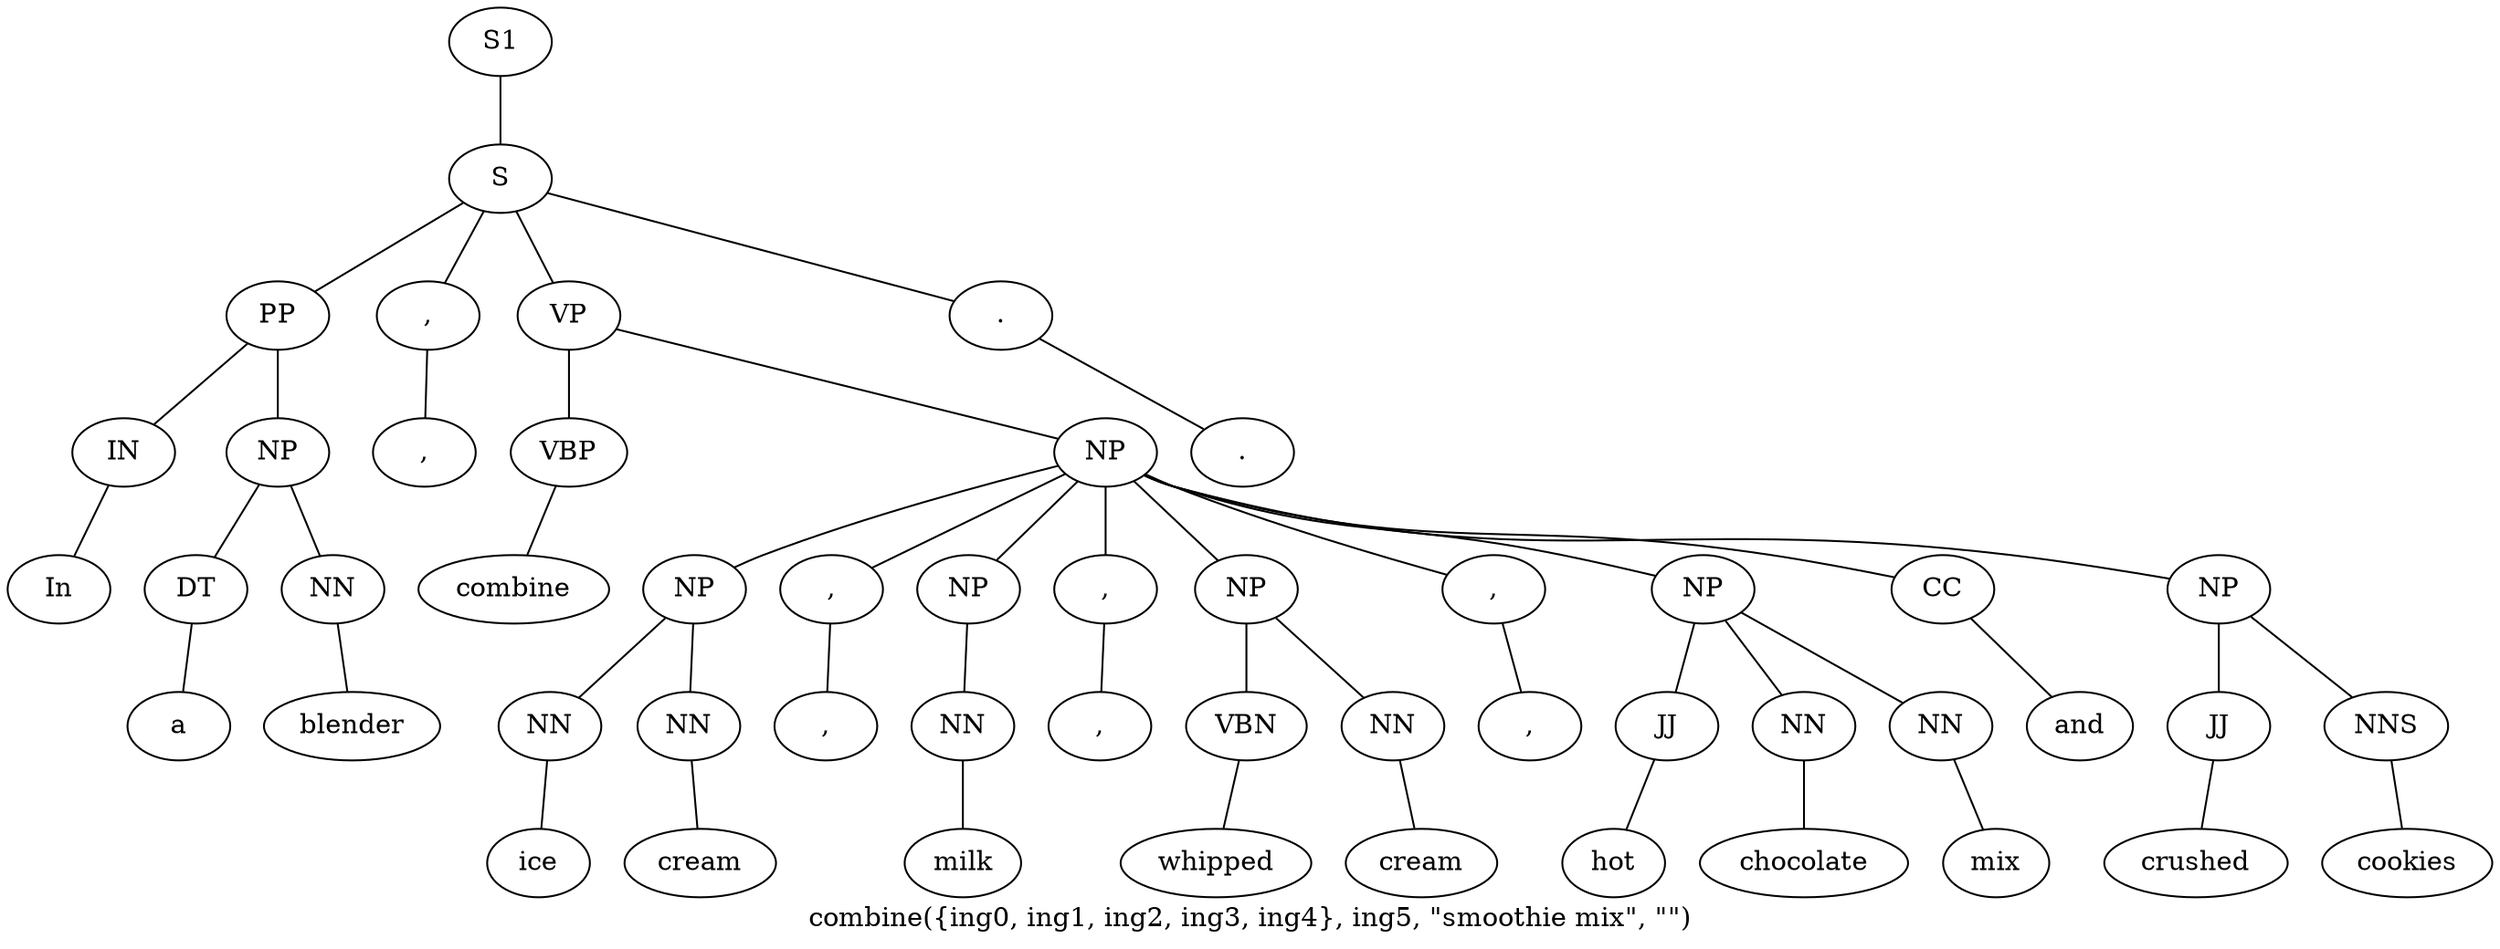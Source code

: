 graph SyntaxGraph {
	label = "combine({ing0, ing1, ing2, ing3, ing4}, ing5, \"smoothie mix\", \"\")";
	Node0 [label="S1"];
	Node1 [label="S"];
	Node2 [label="PP"];
	Node3 [label="IN"];
	Node4 [label="In"];
	Node5 [label="NP"];
	Node6 [label="DT"];
	Node7 [label="a"];
	Node8 [label="NN"];
	Node9 [label="blender"];
	Node10 [label=","];
	Node11 [label=","];
	Node12 [label="VP"];
	Node13 [label="VBP"];
	Node14 [label="combine"];
	Node15 [label="NP"];
	Node16 [label="NP"];
	Node17 [label="NN"];
	Node18 [label="ice"];
	Node19 [label="NN"];
	Node20 [label="cream"];
	Node21 [label=","];
	Node22 [label=","];
	Node23 [label="NP"];
	Node24 [label="NN"];
	Node25 [label="milk"];
	Node26 [label=","];
	Node27 [label=","];
	Node28 [label="NP"];
	Node29 [label="VBN"];
	Node30 [label="whipped"];
	Node31 [label="NN"];
	Node32 [label="cream"];
	Node33 [label=","];
	Node34 [label=","];
	Node35 [label="NP"];
	Node36 [label="JJ"];
	Node37 [label="hot"];
	Node38 [label="NN"];
	Node39 [label="chocolate"];
	Node40 [label="NN"];
	Node41 [label="mix"];
	Node42 [label="CC"];
	Node43 [label="and"];
	Node44 [label="NP"];
	Node45 [label="JJ"];
	Node46 [label="crushed"];
	Node47 [label="NNS"];
	Node48 [label="cookies"];
	Node49 [label="."];
	Node50 [label="."];

	Node0 -- Node1;
	Node1 -- Node2;
	Node1 -- Node10;
	Node1 -- Node12;
	Node1 -- Node49;
	Node2 -- Node3;
	Node2 -- Node5;
	Node3 -- Node4;
	Node5 -- Node6;
	Node5 -- Node8;
	Node6 -- Node7;
	Node8 -- Node9;
	Node10 -- Node11;
	Node12 -- Node13;
	Node12 -- Node15;
	Node13 -- Node14;
	Node15 -- Node16;
	Node15 -- Node21;
	Node15 -- Node23;
	Node15 -- Node26;
	Node15 -- Node28;
	Node15 -- Node33;
	Node15 -- Node35;
	Node15 -- Node42;
	Node15 -- Node44;
	Node16 -- Node17;
	Node16 -- Node19;
	Node17 -- Node18;
	Node19 -- Node20;
	Node21 -- Node22;
	Node23 -- Node24;
	Node24 -- Node25;
	Node26 -- Node27;
	Node28 -- Node29;
	Node28 -- Node31;
	Node29 -- Node30;
	Node31 -- Node32;
	Node33 -- Node34;
	Node35 -- Node36;
	Node35 -- Node38;
	Node35 -- Node40;
	Node36 -- Node37;
	Node38 -- Node39;
	Node40 -- Node41;
	Node42 -- Node43;
	Node44 -- Node45;
	Node44 -- Node47;
	Node45 -- Node46;
	Node47 -- Node48;
	Node49 -- Node50;
}